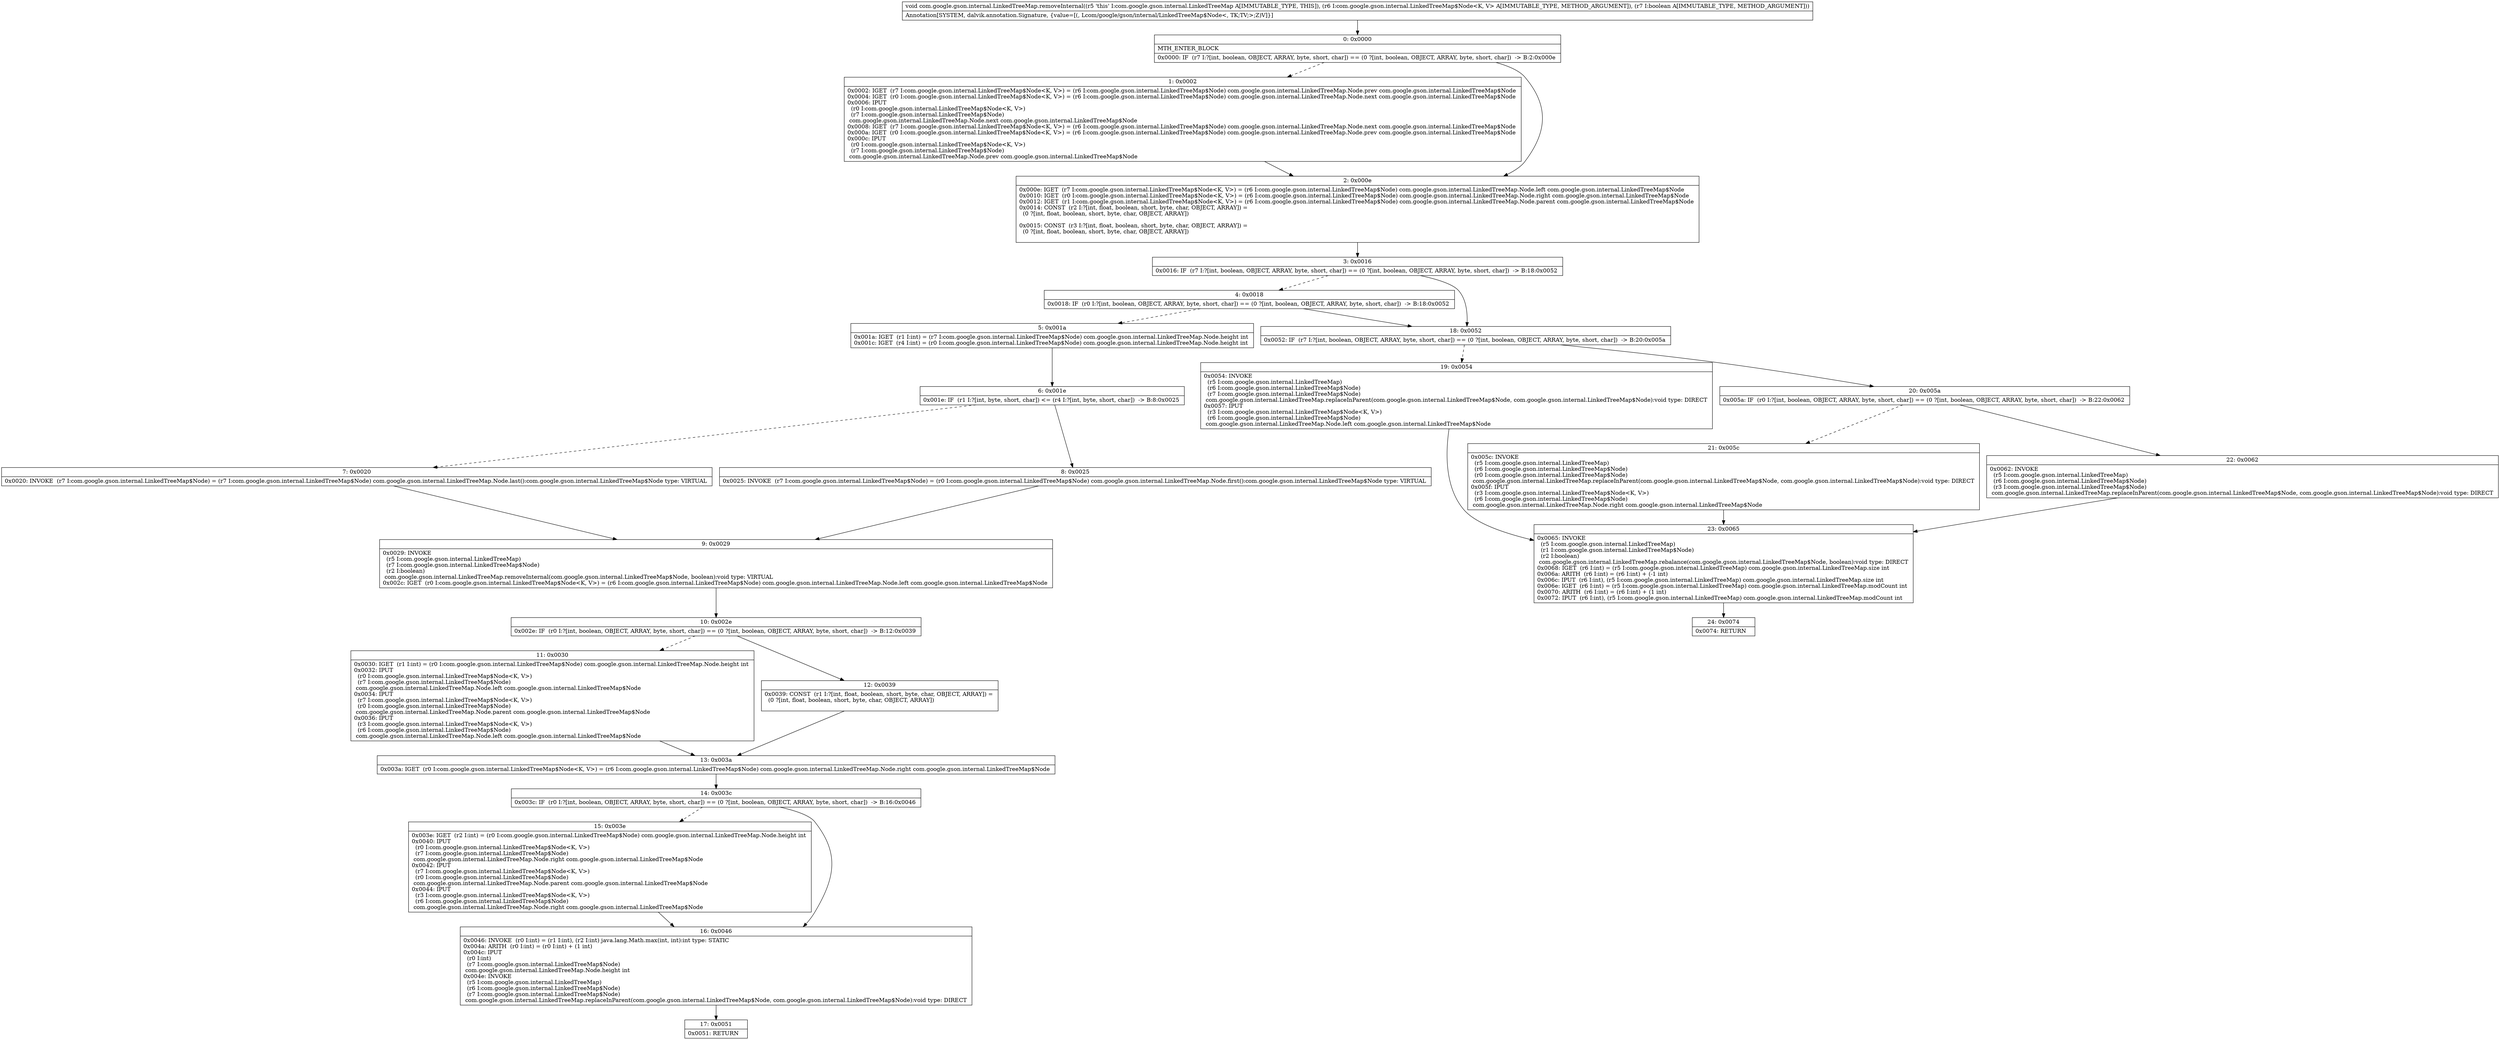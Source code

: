 digraph "CFG forcom.google.gson.internal.LinkedTreeMap.removeInternal(Lcom\/google\/gson\/internal\/LinkedTreeMap$Node;Z)V" {
Node_0 [shape=record,label="{0\:\ 0x0000|MTH_ENTER_BLOCK\l|0x0000: IF  (r7 I:?[int, boolean, OBJECT, ARRAY, byte, short, char]) == (0 ?[int, boolean, OBJECT, ARRAY, byte, short, char])  \-\> B:2:0x000e \l}"];
Node_1 [shape=record,label="{1\:\ 0x0002|0x0002: IGET  (r7 I:com.google.gson.internal.LinkedTreeMap$Node\<K, V\>) = (r6 I:com.google.gson.internal.LinkedTreeMap$Node) com.google.gson.internal.LinkedTreeMap.Node.prev com.google.gson.internal.LinkedTreeMap$Node \l0x0004: IGET  (r0 I:com.google.gson.internal.LinkedTreeMap$Node\<K, V\>) = (r6 I:com.google.gson.internal.LinkedTreeMap$Node) com.google.gson.internal.LinkedTreeMap.Node.next com.google.gson.internal.LinkedTreeMap$Node \l0x0006: IPUT  \l  (r0 I:com.google.gson.internal.LinkedTreeMap$Node\<K, V\>)\l  (r7 I:com.google.gson.internal.LinkedTreeMap$Node)\l com.google.gson.internal.LinkedTreeMap.Node.next com.google.gson.internal.LinkedTreeMap$Node \l0x0008: IGET  (r7 I:com.google.gson.internal.LinkedTreeMap$Node\<K, V\>) = (r6 I:com.google.gson.internal.LinkedTreeMap$Node) com.google.gson.internal.LinkedTreeMap.Node.next com.google.gson.internal.LinkedTreeMap$Node \l0x000a: IGET  (r0 I:com.google.gson.internal.LinkedTreeMap$Node\<K, V\>) = (r6 I:com.google.gson.internal.LinkedTreeMap$Node) com.google.gson.internal.LinkedTreeMap.Node.prev com.google.gson.internal.LinkedTreeMap$Node \l0x000c: IPUT  \l  (r0 I:com.google.gson.internal.LinkedTreeMap$Node\<K, V\>)\l  (r7 I:com.google.gson.internal.LinkedTreeMap$Node)\l com.google.gson.internal.LinkedTreeMap.Node.prev com.google.gson.internal.LinkedTreeMap$Node \l}"];
Node_2 [shape=record,label="{2\:\ 0x000e|0x000e: IGET  (r7 I:com.google.gson.internal.LinkedTreeMap$Node\<K, V\>) = (r6 I:com.google.gson.internal.LinkedTreeMap$Node) com.google.gson.internal.LinkedTreeMap.Node.left com.google.gson.internal.LinkedTreeMap$Node \l0x0010: IGET  (r0 I:com.google.gson.internal.LinkedTreeMap$Node\<K, V\>) = (r6 I:com.google.gson.internal.LinkedTreeMap$Node) com.google.gson.internal.LinkedTreeMap.Node.right com.google.gson.internal.LinkedTreeMap$Node \l0x0012: IGET  (r1 I:com.google.gson.internal.LinkedTreeMap$Node\<K, V\>) = (r6 I:com.google.gson.internal.LinkedTreeMap$Node) com.google.gson.internal.LinkedTreeMap.Node.parent com.google.gson.internal.LinkedTreeMap$Node \l0x0014: CONST  (r2 I:?[int, float, boolean, short, byte, char, OBJECT, ARRAY]) = \l  (0 ?[int, float, boolean, short, byte, char, OBJECT, ARRAY])\l \l0x0015: CONST  (r3 I:?[int, float, boolean, short, byte, char, OBJECT, ARRAY]) = \l  (0 ?[int, float, boolean, short, byte, char, OBJECT, ARRAY])\l \l}"];
Node_3 [shape=record,label="{3\:\ 0x0016|0x0016: IF  (r7 I:?[int, boolean, OBJECT, ARRAY, byte, short, char]) == (0 ?[int, boolean, OBJECT, ARRAY, byte, short, char])  \-\> B:18:0x0052 \l}"];
Node_4 [shape=record,label="{4\:\ 0x0018|0x0018: IF  (r0 I:?[int, boolean, OBJECT, ARRAY, byte, short, char]) == (0 ?[int, boolean, OBJECT, ARRAY, byte, short, char])  \-\> B:18:0x0052 \l}"];
Node_5 [shape=record,label="{5\:\ 0x001a|0x001a: IGET  (r1 I:int) = (r7 I:com.google.gson.internal.LinkedTreeMap$Node) com.google.gson.internal.LinkedTreeMap.Node.height int \l0x001c: IGET  (r4 I:int) = (r0 I:com.google.gson.internal.LinkedTreeMap$Node) com.google.gson.internal.LinkedTreeMap.Node.height int \l}"];
Node_6 [shape=record,label="{6\:\ 0x001e|0x001e: IF  (r1 I:?[int, byte, short, char]) \<= (r4 I:?[int, byte, short, char])  \-\> B:8:0x0025 \l}"];
Node_7 [shape=record,label="{7\:\ 0x0020|0x0020: INVOKE  (r7 I:com.google.gson.internal.LinkedTreeMap$Node) = (r7 I:com.google.gson.internal.LinkedTreeMap$Node) com.google.gson.internal.LinkedTreeMap.Node.last():com.google.gson.internal.LinkedTreeMap$Node type: VIRTUAL \l}"];
Node_8 [shape=record,label="{8\:\ 0x0025|0x0025: INVOKE  (r7 I:com.google.gson.internal.LinkedTreeMap$Node) = (r0 I:com.google.gson.internal.LinkedTreeMap$Node) com.google.gson.internal.LinkedTreeMap.Node.first():com.google.gson.internal.LinkedTreeMap$Node type: VIRTUAL \l}"];
Node_9 [shape=record,label="{9\:\ 0x0029|0x0029: INVOKE  \l  (r5 I:com.google.gson.internal.LinkedTreeMap)\l  (r7 I:com.google.gson.internal.LinkedTreeMap$Node)\l  (r2 I:boolean)\l com.google.gson.internal.LinkedTreeMap.removeInternal(com.google.gson.internal.LinkedTreeMap$Node, boolean):void type: VIRTUAL \l0x002c: IGET  (r0 I:com.google.gson.internal.LinkedTreeMap$Node\<K, V\>) = (r6 I:com.google.gson.internal.LinkedTreeMap$Node) com.google.gson.internal.LinkedTreeMap.Node.left com.google.gson.internal.LinkedTreeMap$Node \l}"];
Node_10 [shape=record,label="{10\:\ 0x002e|0x002e: IF  (r0 I:?[int, boolean, OBJECT, ARRAY, byte, short, char]) == (0 ?[int, boolean, OBJECT, ARRAY, byte, short, char])  \-\> B:12:0x0039 \l}"];
Node_11 [shape=record,label="{11\:\ 0x0030|0x0030: IGET  (r1 I:int) = (r0 I:com.google.gson.internal.LinkedTreeMap$Node) com.google.gson.internal.LinkedTreeMap.Node.height int \l0x0032: IPUT  \l  (r0 I:com.google.gson.internal.LinkedTreeMap$Node\<K, V\>)\l  (r7 I:com.google.gson.internal.LinkedTreeMap$Node)\l com.google.gson.internal.LinkedTreeMap.Node.left com.google.gson.internal.LinkedTreeMap$Node \l0x0034: IPUT  \l  (r7 I:com.google.gson.internal.LinkedTreeMap$Node\<K, V\>)\l  (r0 I:com.google.gson.internal.LinkedTreeMap$Node)\l com.google.gson.internal.LinkedTreeMap.Node.parent com.google.gson.internal.LinkedTreeMap$Node \l0x0036: IPUT  \l  (r3 I:com.google.gson.internal.LinkedTreeMap$Node\<K, V\>)\l  (r6 I:com.google.gson.internal.LinkedTreeMap$Node)\l com.google.gson.internal.LinkedTreeMap.Node.left com.google.gson.internal.LinkedTreeMap$Node \l}"];
Node_12 [shape=record,label="{12\:\ 0x0039|0x0039: CONST  (r1 I:?[int, float, boolean, short, byte, char, OBJECT, ARRAY]) = \l  (0 ?[int, float, boolean, short, byte, char, OBJECT, ARRAY])\l \l}"];
Node_13 [shape=record,label="{13\:\ 0x003a|0x003a: IGET  (r0 I:com.google.gson.internal.LinkedTreeMap$Node\<K, V\>) = (r6 I:com.google.gson.internal.LinkedTreeMap$Node) com.google.gson.internal.LinkedTreeMap.Node.right com.google.gson.internal.LinkedTreeMap$Node \l}"];
Node_14 [shape=record,label="{14\:\ 0x003c|0x003c: IF  (r0 I:?[int, boolean, OBJECT, ARRAY, byte, short, char]) == (0 ?[int, boolean, OBJECT, ARRAY, byte, short, char])  \-\> B:16:0x0046 \l}"];
Node_15 [shape=record,label="{15\:\ 0x003e|0x003e: IGET  (r2 I:int) = (r0 I:com.google.gson.internal.LinkedTreeMap$Node) com.google.gson.internal.LinkedTreeMap.Node.height int \l0x0040: IPUT  \l  (r0 I:com.google.gson.internal.LinkedTreeMap$Node\<K, V\>)\l  (r7 I:com.google.gson.internal.LinkedTreeMap$Node)\l com.google.gson.internal.LinkedTreeMap.Node.right com.google.gson.internal.LinkedTreeMap$Node \l0x0042: IPUT  \l  (r7 I:com.google.gson.internal.LinkedTreeMap$Node\<K, V\>)\l  (r0 I:com.google.gson.internal.LinkedTreeMap$Node)\l com.google.gson.internal.LinkedTreeMap.Node.parent com.google.gson.internal.LinkedTreeMap$Node \l0x0044: IPUT  \l  (r3 I:com.google.gson.internal.LinkedTreeMap$Node\<K, V\>)\l  (r6 I:com.google.gson.internal.LinkedTreeMap$Node)\l com.google.gson.internal.LinkedTreeMap.Node.right com.google.gson.internal.LinkedTreeMap$Node \l}"];
Node_16 [shape=record,label="{16\:\ 0x0046|0x0046: INVOKE  (r0 I:int) = (r1 I:int), (r2 I:int) java.lang.Math.max(int, int):int type: STATIC \l0x004a: ARITH  (r0 I:int) = (r0 I:int) + (1 int) \l0x004c: IPUT  \l  (r0 I:int)\l  (r7 I:com.google.gson.internal.LinkedTreeMap$Node)\l com.google.gson.internal.LinkedTreeMap.Node.height int \l0x004e: INVOKE  \l  (r5 I:com.google.gson.internal.LinkedTreeMap)\l  (r6 I:com.google.gson.internal.LinkedTreeMap$Node)\l  (r7 I:com.google.gson.internal.LinkedTreeMap$Node)\l com.google.gson.internal.LinkedTreeMap.replaceInParent(com.google.gson.internal.LinkedTreeMap$Node, com.google.gson.internal.LinkedTreeMap$Node):void type: DIRECT \l}"];
Node_17 [shape=record,label="{17\:\ 0x0051|0x0051: RETURN   \l}"];
Node_18 [shape=record,label="{18\:\ 0x0052|0x0052: IF  (r7 I:?[int, boolean, OBJECT, ARRAY, byte, short, char]) == (0 ?[int, boolean, OBJECT, ARRAY, byte, short, char])  \-\> B:20:0x005a \l}"];
Node_19 [shape=record,label="{19\:\ 0x0054|0x0054: INVOKE  \l  (r5 I:com.google.gson.internal.LinkedTreeMap)\l  (r6 I:com.google.gson.internal.LinkedTreeMap$Node)\l  (r7 I:com.google.gson.internal.LinkedTreeMap$Node)\l com.google.gson.internal.LinkedTreeMap.replaceInParent(com.google.gson.internal.LinkedTreeMap$Node, com.google.gson.internal.LinkedTreeMap$Node):void type: DIRECT \l0x0057: IPUT  \l  (r3 I:com.google.gson.internal.LinkedTreeMap$Node\<K, V\>)\l  (r6 I:com.google.gson.internal.LinkedTreeMap$Node)\l com.google.gson.internal.LinkedTreeMap.Node.left com.google.gson.internal.LinkedTreeMap$Node \l}"];
Node_20 [shape=record,label="{20\:\ 0x005a|0x005a: IF  (r0 I:?[int, boolean, OBJECT, ARRAY, byte, short, char]) == (0 ?[int, boolean, OBJECT, ARRAY, byte, short, char])  \-\> B:22:0x0062 \l}"];
Node_21 [shape=record,label="{21\:\ 0x005c|0x005c: INVOKE  \l  (r5 I:com.google.gson.internal.LinkedTreeMap)\l  (r6 I:com.google.gson.internal.LinkedTreeMap$Node)\l  (r0 I:com.google.gson.internal.LinkedTreeMap$Node)\l com.google.gson.internal.LinkedTreeMap.replaceInParent(com.google.gson.internal.LinkedTreeMap$Node, com.google.gson.internal.LinkedTreeMap$Node):void type: DIRECT \l0x005f: IPUT  \l  (r3 I:com.google.gson.internal.LinkedTreeMap$Node\<K, V\>)\l  (r6 I:com.google.gson.internal.LinkedTreeMap$Node)\l com.google.gson.internal.LinkedTreeMap.Node.right com.google.gson.internal.LinkedTreeMap$Node \l}"];
Node_22 [shape=record,label="{22\:\ 0x0062|0x0062: INVOKE  \l  (r5 I:com.google.gson.internal.LinkedTreeMap)\l  (r6 I:com.google.gson.internal.LinkedTreeMap$Node)\l  (r3 I:com.google.gson.internal.LinkedTreeMap$Node)\l com.google.gson.internal.LinkedTreeMap.replaceInParent(com.google.gson.internal.LinkedTreeMap$Node, com.google.gson.internal.LinkedTreeMap$Node):void type: DIRECT \l}"];
Node_23 [shape=record,label="{23\:\ 0x0065|0x0065: INVOKE  \l  (r5 I:com.google.gson.internal.LinkedTreeMap)\l  (r1 I:com.google.gson.internal.LinkedTreeMap$Node)\l  (r2 I:boolean)\l com.google.gson.internal.LinkedTreeMap.rebalance(com.google.gson.internal.LinkedTreeMap$Node, boolean):void type: DIRECT \l0x0068: IGET  (r6 I:int) = (r5 I:com.google.gson.internal.LinkedTreeMap) com.google.gson.internal.LinkedTreeMap.size int \l0x006a: ARITH  (r6 I:int) = (r6 I:int) + (\-1 int) \l0x006c: IPUT  (r6 I:int), (r5 I:com.google.gson.internal.LinkedTreeMap) com.google.gson.internal.LinkedTreeMap.size int \l0x006e: IGET  (r6 I:int) = (r5 I:com.google.gson.internal.LinkedTreeMap) com.google.gson.internal.LinkedTreeMap.modCount int \l0x0070: ARITH  (r6 I:int) = (r6 I:int) + (1 int) \l0x0072: IPUT  (r6 I:int), (r5 I:com.google.gson.internal.LinkedTreeMap) com.google.gson.internal.LinkedTreeMap.modCount int \l}"];
Node_24 [shape=record,label="{24\:\ 0x0074|0x0074: RETURN   \l}"];
MethodNode[shape=record,label="{void com.google.gson.internal.LinkedTreeMap.removeInternal((r5 'this' I:com.google.gson.internal.LinkedTreeMap A[IMMUTABLE_TYPE, THIS]), (r6 I:com.google.gson.internal.LinkedTreeMap$Node\<K, V\> A[IMMUTABLE_TYPE, METHOD_ARGUMENT]), (r7 I:boolean A[IMMUTABLE_TYPE, METHOD_ARGUMENT]))  | Annotation[SYSTEM, dalvik.annotation.Signature, \{value=[(, Lcom\/google\/gson\/internal\/LinkedTreeMap$Node\<, TK;TV;\>;Z)V]\}]\l}"];
MethodNode -> Node_0;
Node_0 -> Node_1[style=dashed];
Node_0 -> Node_2;
Node_1 -> Node_2;
Node_2 -> Node_3;
Node_3 -> Node_4[style=dashed];
Node_3 -> Node_18;
Node_4 -> Node_5[style=dashed];
Node_4 -> Node_18;
Node_5 -> Node_6;
Node_6 -> Node_7[style=dashed];
Node_6 -> Node_8;
Node_7 -> Node_9;
Node_8 -> Node_9;
Node_9 -> Node_10;
Node_10 -> Node_11[style=dashed];
Node_10 -> Node_12;
Node_11 -> Node_13;
Node_12 -> Node_13;
Node_13 -> Node_14;
Node_14 -> Node_15[style=dashed];
Node_14 -> Node_16;
Node_15 -> Node_16;
Node_16 -> Node_17;
Node_18 -> Node_19[style=dashed];
Node_18 -> Node_20;
Node_19 -> Node_23;
Node_20 -> Node_21[style=dashed];
Node_20 -> Node_22;
Node_21 -> Node_23;
Node_22 -> Node_23;
Node_23 -> Node_24;
}

